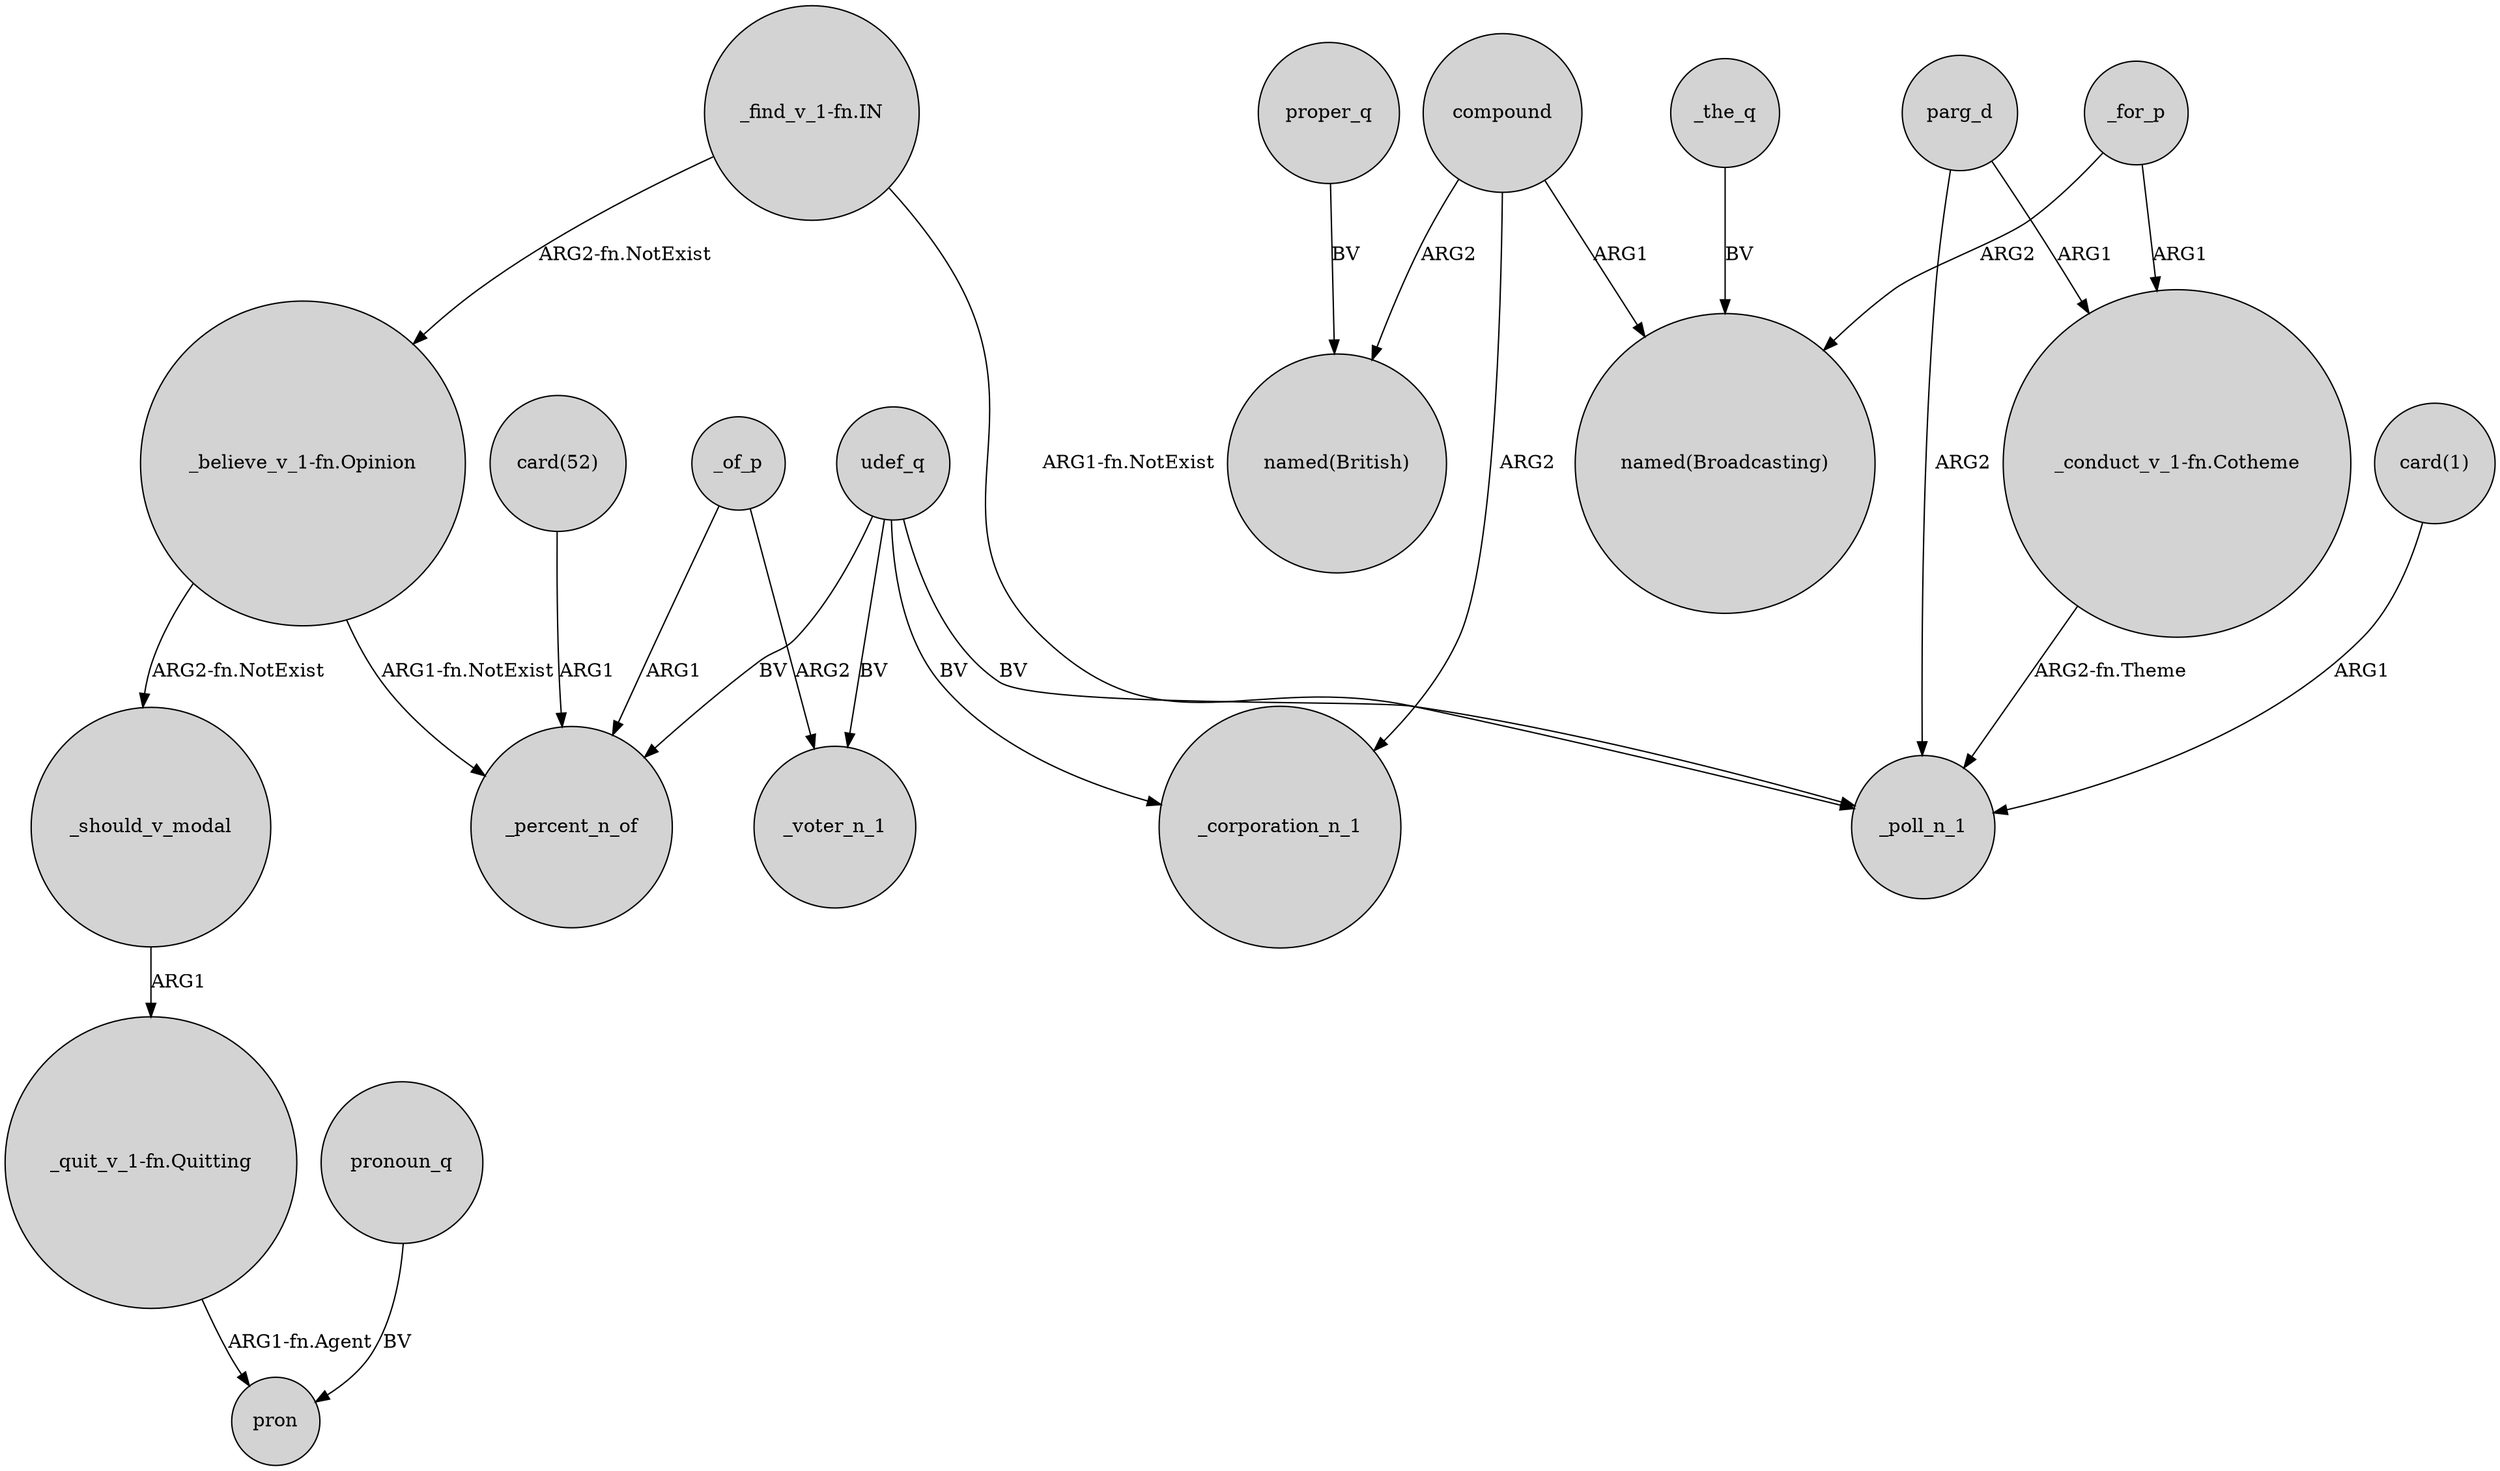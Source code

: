 digraph {
	node [shape=circle style=filled]
	"_believe_v_1-fn.Opinion" -> _should_v_modal [label="ARG2-fn.NotExist"]
	compound -> "named(British)" [label=ARG2]
	compound -> "named(Broadcasting)" [label=ARG1]
	compound -> _corporation_n_1 [label=ARG2]
	"card(52)" -> _percent_n_of [label=ARG1]
	parg_d -> "_conduct_v_1-fn.Cotheme" [label=ARG1]
	"card(1)" -> _poll_n_1 [label=ARG1]
	_for_p -> "_conduct_v_1-fn.Cotheme" [label=ARG1]
	proper_q -> "named(British)" [label=BV]
	_should_v_modal -> "_quit_v_1-fn.Quitting" [label=ARG1]
	_of_p -> _percent_n_of [label=ARG1]
	"_believe_v_1-fn.Opinion" -> _percent_n_of [label="ARG1-fn.NotExist"]
	"_find_v_1-fn.IN" -> _poll_n_1 [label="ARG1-fn.NotExist"]
	udef_q -> _corporation_n_1 [label=BV]
	pronoun_q -> pron [label=BV]
	"_quit_v_1-fn.Quitting" -> pron [label="ARG1-fn.Agent"]
	_of_p -> _voter_n_1 [label=ARG2]
	udef_q -> _voter_n_1 [label=BV]
	"_find_v_1-fn.IN" -> "_believe_v_1-fn.Opinion" [label="ARG2-fn.NotExist"]
	"_conduct_v_1-fn.Cotheme" -> _poll_n_1 [label="ARG2-fn.Theme"]
	_for_p -> "named(Broadcasting)" [label=ARG2]
	udef_q -> _poll_n_1 [label=BV]
	parg_d -> _poll_n_1 [label=ARG2]
	udef_q -> _percent_n_of [label=BV]
	_the_q -> "named(Broadcasting)" [label=BV]
}
